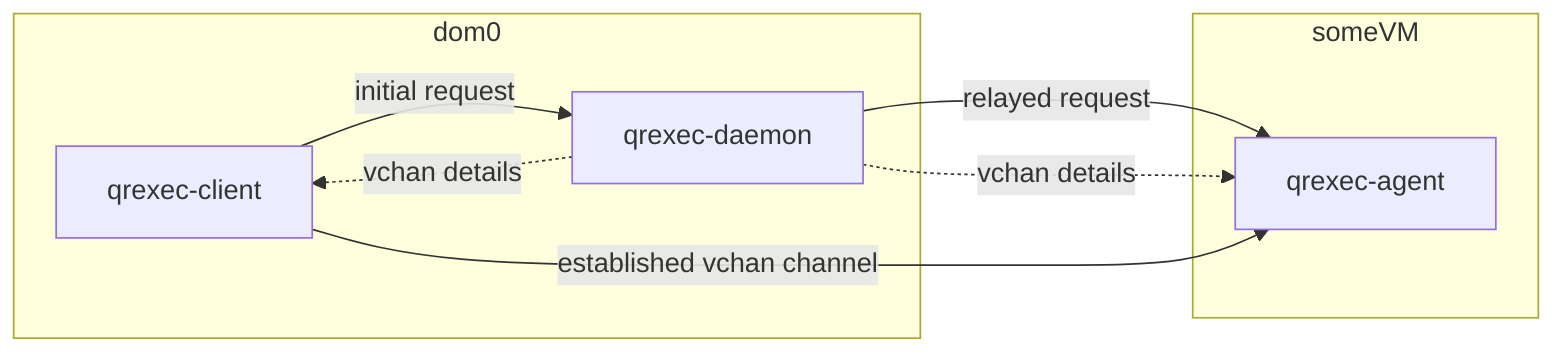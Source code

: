 graph LR
subgraph someVM
A[qrexec-agent]
end
subgraph dom0
C[qrexec-client]
B[qrexec-daemon]
C -->|initial request| B
B -->|relayed request| A
B -. vchan details .-> C
B -. vchan details .-> A
end
C -->|established vchan channel| A